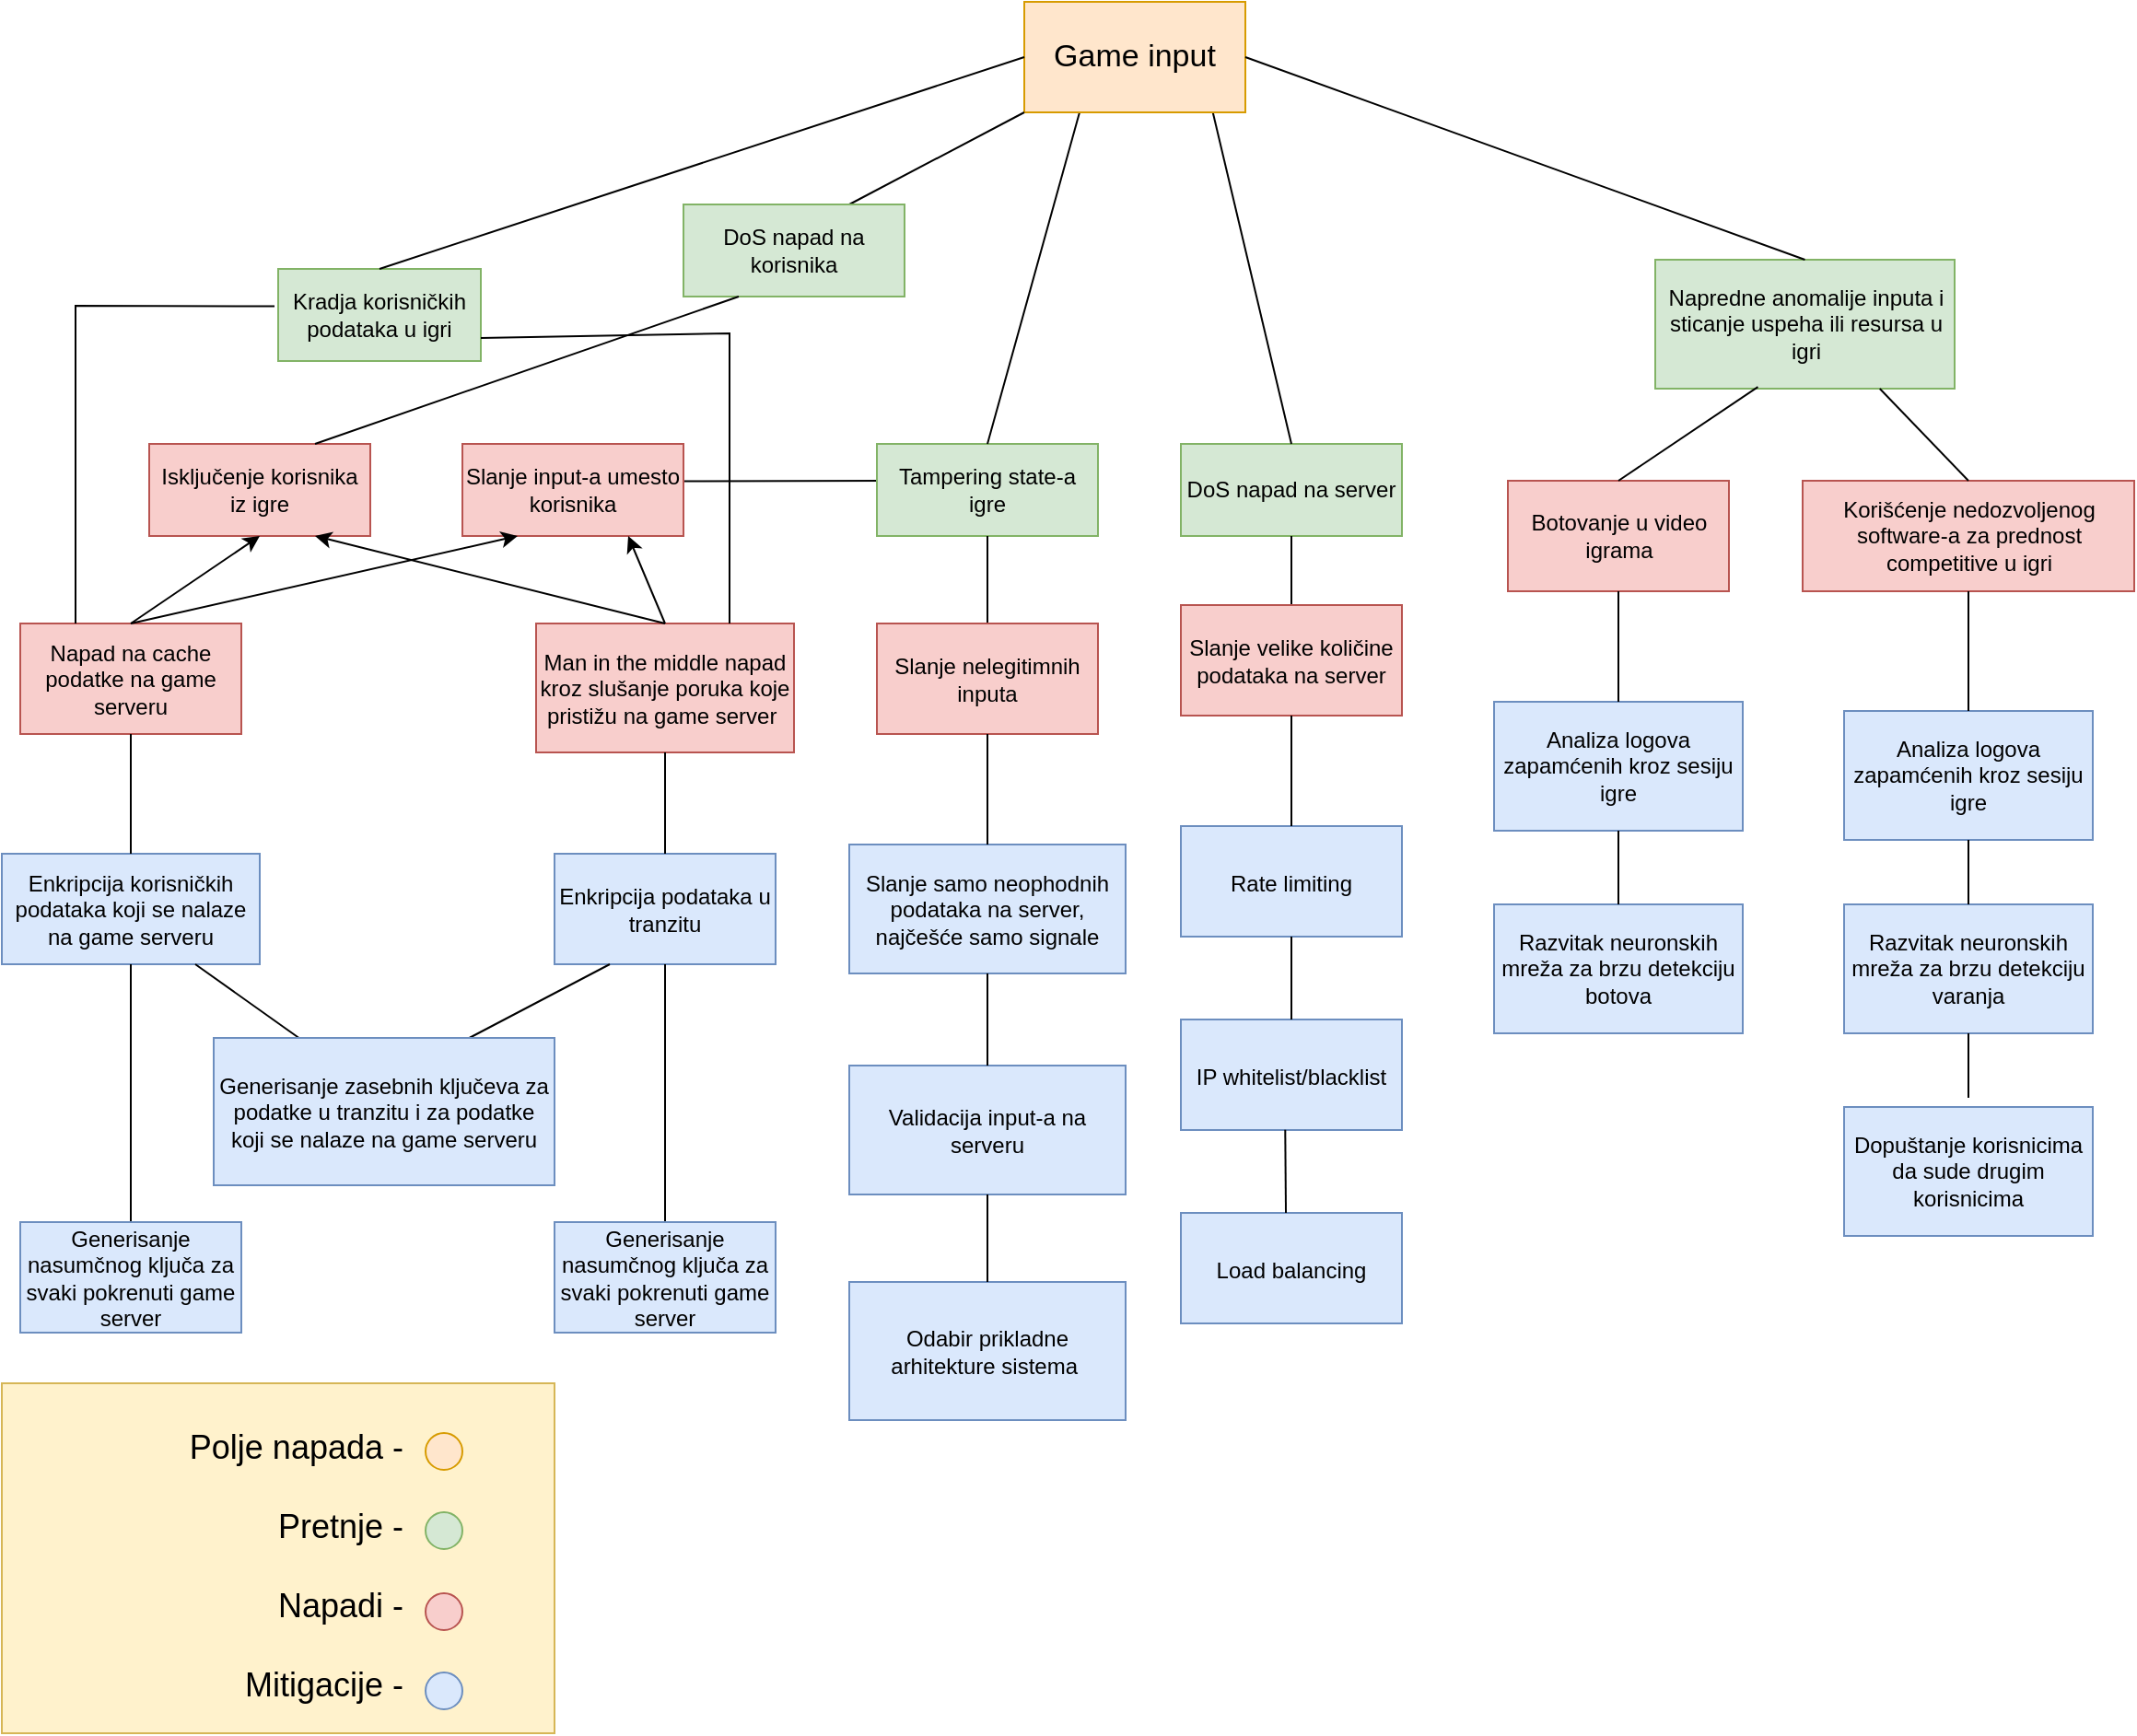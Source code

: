 <mxfile version="20.7.4" type="device"><diagram id="ZOQlB_Mt9HWbarl2ANAv" name="Page-1"><mxGraphModel dx="1036" dy="654" grid="1" gridSize="10" guides="1" tooltips="1" connect="1" arrows="1" fold="1" page="1" pageScale="1" pageWidth="827" pageHeight="1169" math="0" shadow="0"><root><mxCell id="0"/><mxCell id="1" parent="0"/><mxCell id="0WUM1Osx7CaV00O7eMay-1" value="Kradja korisničkih podataka u igri" style="rounded=0;whiteSpace=wrap;html=1;fillColor=#d5e8d4;strokeColor=#82b366;" parent="1" vertex="1"><mxGeometry x="200" y="155" width="110" height="50" as="geometry"/></mxCell><mxCell id="SLlcxkrM8nFNQHqiK386-20" style="edgeStyle=none;rounded=0;orthogonalLoop=1;jettySize=auto;html=1;exitX=0.997;exitY=0.406;exitDx=0;exitDy=0;entryX=0.042;entryY=0.4;entryDx=0;entryDy=0;strokeColor=#000000;endArrow=none;endFill=0;entryPerimeter=0;exitPerimeter=0;" parent="1" source="0WUM1Osx7CaV00O7eMay-2" target="0WUM1Osx7CaV00O7eMay-4" edge="1"><mxGeometry relative="1" as="geometry"/></mxCell><mxCell id="0WUM1Osx7CaV00O7eMay-2" value="Slanje input-a umesto korisnika" style="rounded=0;whiteSpace=wrap;html=1;fillColor=#f8cecc;strokeColor=#b85450;" parent="1" vertex="1"><mxGeometry x="300" y="250" width="120" height="50" as="geometry"/></mxCell><mxCell id="0WUM1Osx7CaV00O7eMay-4" value="Tampering state-a igre" style="rounded=0;whiteSpace=wrap;html=1;fillColor=#d5e8d4;strokeColor=#82b366;" parent="1" vertex="1"><mxGeometry x="525" y="250" width="120" height="50" as="geometry"/></mxCell><mxCell id="0WUM1Osx7CaV00O7eMay-5" value="Isključenje korisnika iz igre" style="rounded=0;whiteSpace=wrap;html=1;fillColor=#f8cecc;strokeColor=#b85450;" parent="1" vertex="1"><mxGeometry x="130" y="250" width="120" height="50" as="geometry"/></mxCell><mxCell id="0WUM1Osx7CaV00O7eMay-7" value="Man in the middle napad kroz slušanje poruka koje pristižu na game server&amp;nbsp;" style="rounded=0;whiteSpace=wrap;html=1;fillColor=#f8cecc;strokeColor=#b85450;" parent="1" vertex="1"><mxGeometry x="340" y="347.5" width="140" height="70" as="geometry"/></mxCell><mxCell id="0WUM1Osx7CaV00O7eMay-9" value="DoS napad na server" style="rounded=0;whiteSpace=wrap;html=1;fillColor=#d5e8d4;strokeColor=#82b366;" parent="1" vertex="1"><mxGeometry x="690" y="250" width="120" height="50" as="geometry"/></mxCell><mxCell id="0WUM1Osx7CaV00O7eMay-10" value="" style="endArrow=none;html=1;rounded=0;entryX=0.852;entryY=0.992;entryDx=0;entryDy=0;exitX=0.5;exitY=0;exitDx=0;exitDy=0;entryPerimeter=0;" parent="1" source="0WUM1Osx7CaV00O7eMay-9" target="0WUM1Osx7CaV00O7eMay-57" edge="1"><mxGeometry width="50" height="50" relative="1" as="geometry"><mxPoint x="420" y="305" as="sourcePoint"/><mxPoint x="632.5" y="215" as="targetPoint"/></mxGeometry></mxCell><mxCell id="0WUM1Osx7CaV00O7eMay-11" value="" style="endArrow=none;html=1;rounded=0;entryX=0.25;entryY=1;entryDx=0;entryDy=0;exitX=0.5;exitY=0;exitDx=0;exitDy=0;" parent="1" source="0WUM1Osx7CaV00O7eMay-4" target="0WUM1Osx7CaV00O7eMay-57" edge="1"><mxGeometry width="50" height="50" relative="1" as="geometry"><mxPoint x="420" y="305" as="sourcePoint"/><mxPoint x="683.46" y="215.7" as="targetPoint"/></mxGeometry></mxCell><mxCell id="0WUM1Osx7CaV00O7eMay-12" value="" style="endArrow=none;html=1;rounded=0;entryX=1;entryY=0.75;entryDx=0;entryDy=0;exitX=0.75;exitY=0;exitDx=0;exitDy=0;" parent="1" source="0WUM1Osx7CaV00O7eMay-7" target="0WUM1Osx7CaV00O7eMay-1" edge="1"><mxGeometry width="50" height="50" relative="1" as="geometry"><mxPoint x="320" y="325" as="sourcePoint"/><mxPoint x="510" y="305" as="targetPoint"/><Array as="points"><mxPoint x="445" y="190"/></Array></mxGeometry></mxCell><mxCell id="0WUM1Osx7CaV00O7eMay-15" value="Napredne anomalije inputa&amp;nbsp;i sticanje uspeha ili resursa u igri" style="rounded=0;whiteSpace=wrap;html=1;fillColor=#d5e8d4;strokeColor=#82b366;" parent="1" vertex="1"><mxGeometry x="947.5" y="150" width="162.5" height="70" as="geometry"/></mxCell><mxCell id="0WUM1Osx7CaV00O7eMay-16" value="Botovanje u video igrama" style="rounded=0;whiteSpace=wrap;html=1;fillColor=#f8cecc;strokeColor=#b85450;" parent="1" vertex="1"><mxGeometry x="867.5" y="270" width="120" height="60" as="geometry"/></mxCell><mxCell id="0WUM1Osx7CaV00O7eMay-17" value="Korišćenje nedozvoljenog software-a za prednost competitive u igri" style="rounded=0;whiteSpace=wrap;html=1;fillColor=#f8cecc;strokeColor=#b85450;" parent="1" vertex="1"><mxGeometry x="1027.5" y="270" width="180" height="60" as="geometry"/></mxCell><mxCell id="0WUM1Osx7CaV00O7eMay-18" value="" style="endArrow=none;html=1;rounded=0;entryX=0.343;entryY=0.987;entryDx=0;entryDy=0;entryPerimeter=0;exitX=0.5;exitY=0;exitDx=0;exitDy=0;" parent="1" source="0WUM1Osx7CaV00O7eMay-16" target="0WUM1Osx7CaV00O7eMay-15" edge="1"><mxGeometry width="50" height="50" relative="1" as="geometry"><mxPoint x="937.5" y="260" as="sourcePoint"/><mxPoint x="987.5" y="210" as="targetPoint"/></mxGeometry></mxCell><mxCell id="0WUM1Osx7CaV00O7eMay-19" value="" style="endArrow=none;html=1;rounded=0;entryX=0.75;entryY=1;entryDx=0;entryDy=0;exitX=0.5;exitY=0;exitDx=0;exitDy=0;" parent="1" source="0WUM1Osx7CaV00O7eMay-17" target="0WUM1Osx7CaV00O7eMay-15" edge="1"><mxGeometry width="50" height="50" relative="1" as="geometry"><mxPoint x="1077.5" y="275" as="sourcePoint"/><mxPoint x="927.5" y="345" as="targetPoint"/></mxGeometry></mxCell><mxCell id="0WUM1Osx7CaV00O7eMay-20" value="Enkripcija podataka u tranzitu" style="rounded=0;whiteSpace=wrap;html=1;fillColor=#dae8fc;strokeColor=#6c8ebf;" parent="1" vertex="1"><mxGeometry x="350" y="472.5" width="120" height="60" as="geometry"/></mxCell><mxCell id="0WUM1Osx7CaV00O7eMay-22" value="Napad na cache podatke na game serveru" style="rounded=0;whiteSpace=wrap;html=1;fillColor=#f8cecc;strokeColor=#b85450;" parent="1" vertex="1"><mxGeometry x="60" y="347.5" width="120" height="60" as="geometry"/></mxCell><mxCell id="0WUM1Osx7CaV00O7eMay-24" value="" style="endArrow=none;html=1;rounded=0;entryX=-0.018;entryY=0.405;entryDx=0;entryDy=0;entryPerimeter=0;exitX=0.25;exitY=0;exitDx=0;exitDy=0;" parent="1" source="0WUM1Osx7CaV00O7eMay-22" target="0WUM1Osx7CaV00O7eMay-1" edge="1"><mxGeometry width="50" height="50" relative="1" as="geometry"><mxPoint x="240" y="355" as="sourcePoint"/><mxPoint x="290" y="305" as="targetPoint"/><Array as="points"><mxPoint x="90" y="175"/></Array></mxGeometry></mxCell><mxCell id="0WUM1Osx7CaV00O7eMay-25" value="" style="endArrow=none;html=1;rounded=0;exitX=0.5;exitY=0;exitDx=0;exitDy=0;entryX=0.5;entryY=1;entryDx=0;entryDy=0;" parent="1" source="0WUM1Osx7CaV00O7eMay-20" target="0WUM1Osx7CaV00O7eMay-7" edge="1"><mxGeometry width="50" height="50" relative="1" as="geometry"><mxPoint x="240" y="452.5" as="sourcePoint"/><mxPoint x="410" y="422.5" as="targetPoint"/></mxGeometry></mxCell><mxCell id="0WUM1Osx7CaV00O7eMay-26" value="" style="endArrow=classic;html=1;rounded=0;entryX=0.75;entryY=1;entryDx=0;entryDy=0;exitX=0.5;exitY=0;exitDx=0;exitDy=0;" parent="1" source="0WUM1Osx7CaV00O7eMay-7" target="0WUM1Osx7CaV00O7eMay-2" edge="1"><mxGeometry width="50" height="50" relative="1" as="geometry"><mxPoint x="250" y="325" as="sourcePoint"/><mxPoint x="300" y="275" as="targetPoint"/></mxGeometry></mxCell><mxCell id="0WUM1Osx7CaV00O7eMay-28" value="" style="endArrow=classic;html=1;rounded=0;entryX=0.25;entryY=1;entryDx=0;entryDy=0;exitX=0.5;exitY=0;exitDx=0;exitDy=0;" parent="1" source="0WUM1Osx7CaV00O7eMay-22" target="0WUM1Osx7CaV00O7eMay-2" edge="1"><mxGeometry width="50" height="50" relative="1" as="geometry"><mxPoint x="250" y="325" as="sourcePoint"/><mxPoint x="300" y="275" as="targetPoint"/></mxGeometry></mxCell><mxCell id="0WUM1Osx7CaV00O7eMay-30" value="Enkripcija korisničkih podataka koji se nalaze na game serveru" style="rounded=0;whiteSpace=wrap;html=1;fillColor=#dae8fc;strokeColor=#6c8ebf;" parent="1" vertex="1"><mxGeometry x="50" y="472.5" width="140" height="60" as="geometry"/></mxCell><mxCell id="0WUM1Osx7CaV00O7eMay-31" value="" style="endArrow=none;html=1;rounded=0;entryX=0.5;entryY=1;entryDx=0;entryDy=0;exitX=0.5;exitY=0;exitDx=0;exitDy=0;" parent="1" source="0WUM1Osx7CaV00O7eMay-30" target="0WUM1Osx7CaV00O7eMay-22" edge="1"><mxGeometry width="50" height="50" relative="1" as="geometry"><mxPoint x="200" y="472.5" as="sourcePoint"/><mxPoint x="250" y="422.5" as="targetPoint"/></mxGeometry></mxCell><mxCell id="0WUM1Osx7CaV00O7eMay-32" value="Generisanje nasumčnog ključa za svaki pokrenuti game server" style="rounded=0;whiteSpace=wrap;html=1;" parent="1" vertex="1"><mxGeometry x="350" y="672.5" width="120" height="60" as="geometry"/></mxCell><mxCell id="0WUM1Osx7CaV00O7eMay-33" value="" style="endArrow=none;html=1;rounded=0;entryX=0.5;entryY=1;entryDx=0;entryDy=0;exitX=0.5;exitY=0;exitDx=0;exitDy=0;" parent="1" source="0WUM1Osx7CaV00O7eMay-32" target="0WUM1Osx7CaV00O7eMay-20" edge="1"><mxGeometry width="50" height="50" relative="1" as="geometry"><mxPoint x="250" y="502.5" as="sourcePoint"/><mxPoint x="300" y="452.5" as="targetPoint"/></mxGeometry></mxCell><mxCell id="0WUM1Osx7CaV00O7eMay-34" value="" style="endArrow=none;html=1;rounded=0;entryX=0.5;entryY=1;entryDx=0;entryDy=0;exitX=0.5;exitY=0;exitDx=0;exitDy=0;" parent="1" source="0WUM1Osx7CaV00O7eMay-35" target="0WUM1Osx7CaV00O7eMay-30" edge="1"><mxGeometry width="50" height="50" relative="1" as="geometry"><mxPoint x="420" y="582.5" as="sourcePoint"/><mxPoint x="420" y="542.5" as="targetPoint"/></mxGeometry></mxCell><mxCell id="0WUM1Osx7CaV00O7eMay-35" value="Generisanje nasumčnog ključa za svaki pokrenuti game server" style="rounded=0;whiteSpace=wrap;html=1;" parent="1" vertex="1"><mxGeometry x="60" y="672.5" width="120" height="60" as="geometry"/></mxCell><mxCell id="0WUM1Osx7CaV00O7eMay-36" value="Generisanje zasebnih ključeva za podatke u tranzitu i za podatke koji se nalaze na game serveru" style="rounded=0;whiteSpace=wrap;html=1;" parent="1" vertex="1"><mxGeometry x="165" y="572.5" width="185" height="80" as="geometry"/></mxCell><mxCell id="0WUM1Osx7CaV00O7eMay-37" value="" style="endArrow=none;html=1;rounded=0;entryX=0.25;entryY=1;entryDx=0;entryDy=0;exitX=0.75;exitY=0;exitDx=0;exitDy=0;" parent="1" source="0WUM1Osx7CaV00O7eMay-36" target="0WUM1Osx7CaV00O7eMay-20" edge="1"><mxGeometry width="50" height="50" relative="1" as="geometry"><mxPoint x="250" y="542.5" as="sourcePoint"/><mxPoint x="300" y="492.5" as="targetPoint"/></mxGeometry></mxCell><mxCell id="0WUM1Osx7CaV00O7eMay-38" value="" style="endArrow=none;html=1;rounded=0;entryX=0.75;entryY=1;entryDx=0;entryDy=0;exitX=0.25;exitY=0;exitDx=0;exitDy=0;" parent="1" source="0WUM1Osx7CaV00O7eMay-36" target="0WUM1Osx7CaV00O7eMay-30" edge="1"><mxGeometry width="50" height="50" relative="1" as="geometry"><mxPoint x="250" y="542.5" as="sourcePoint"/><mxPoint x="300" y="492.5" as="targetPoint"/></mxGeometry></mxCell><mxCell id="0WUM1Osx7CaV00O7eMay-39" value="Generisanje nasumčnog ključa za svaki pokrenuti game server" style="rounded=0;whiteSpace=wrap;html=1;fillColor=#dae8fc;strokeColor=#6c8ebf;" parent="1" vertex="1"><mxGeometry x="60" y="672.5" width="120" height="60" as="geometry"/></mxCell><mxCell id="0WUM1Osx7CaV00O7eMay-40" value="Generisanje zasebnih ključeva za podatke u tranzitu i za podatke koji se nalaze na game serveru" style="rounded=0;whiteSpace=wrap;html=1;fillColor=#dae8fc;strokeColor=#6c8ebf;" parent="1" vertex="1"><mxGeometry x="165" y="572.5" width="185" height="80" as="geometry"/></mxCell><mxCell id="0WUM1Osx7CaV00O7eMay-41" value="Generisanje nasumčnog ključa za svaki pokrenuti game server" style="rounded=0;whiteSpace=wrap;html=1;fillColor=#dae8fc;strokeColor=#6c8ebf;" parent="1" vertex="1"><mxGeometry x="350" y="672.5" width="120" height="60" as="geometry"/></mxCell><mxCell id="0WUM1Osx7CaV00O7eMay-42" value="Slanje samo neophodnih podataka na server, najčešće samo signale" style="rounded=0;whiteSpace=wrap;html=1;fillColor=#dae8fc;strokeColor=#6c8ebf;" parent="1" vertex="1"><mxGeometry x="510" y="467.5" width="150" height="70" as="geometry"/></mxCell><mxCell id="0WUM1Osx7CaV00O7eMay-43" value="Validacija input-a na serveru" style="rounded=0;whiteSpace=wrap;html=1;fillColor=#dae8fc;strokeColor=#6c8ebf;" parent="1" vertex="1"><mxGeometry x="510" y="587.5" width="150" height="70" as="geometry"/></mxCell><mxCell id="0WUM1Osx7CaV00O7eMay-44" value="" style="endArrow=none;html=1;rounded=0;entryX=0.5;entryY=1;entryDx=0;entryDy=0;startArrow=none;exitX=0.5;exitY=0;exitDx=0;exitDy=0;" parent="1" source="SLlcxkrM8nFNQHqiK386-3" target="0WUM1Osx7CaV00O7eMay-4" edge="1"><mxGeometry width="50" height="50" relative="1" as="geometry"><mxPoint x="610" y="400" as="sourcePoint"/><mxPoint x="560" y="435" as="targetPoint"/></mxGeometry></mxCell><mxCell id="0WUM1Osx7CaV00O7eMay-45" value="" style="endArrow=none;html=1;rounded=0;entryX=0.5;entryY=1;entryDx=0;entryDy=0;exitX=0.5;exitY=0;exitDx=0;exitDy=0;" parent="1" source="0WUM1Osx7CaV00O7eMay-43" target="0WUM1Osx7CaV00O7eMay-42" edge="1"><mxGeometry width="50" height="50" relative="1" as="geometry"><mxPoint x="593.25" y="492.5" as="sourcePoint"/><mxPoint x="590" y="427.5" as="targetPoint"/></mxGeometry></mxCell><mxCell id="0WUM1Osx7CaV00O7eMay-46" value="Analiza logova zapamćenih kroz sesiju igre" style="rounded=0;whiteSpace=wrap;html=1;fillColor=#dae8fc;strokeColor=#6c8ebf;" parent="1" vertex="1"><mxGeometry x="860" y="390" width="135" height="70" as="geometry"/></mxCell><mxCell id="0WUM1Osx7CaV00O7eMay-47" value="Analiza logova zapamćenih kroz sesiju igre" style="rounded=0;whiteSpace=wrap;html=1;fillColor=#dae8fc;strokeColor=#6c8ebf;" parent="1" vertex="1"><mxGeometry x="1050" y="395" width="135" height="70" as="geometry"/></mxCell><mxCell id="0WUM1Osx7CaV00O7eMay-48" value="Razvitak neuronskih mreža za brzu detekciju botova" style="rounded=0;whiteSpace=wrap;html=1;fillColor=#dae8fc;strokeColor=#6c8ebf;" parent="1" vertex="1"><mxGeometry x="860" y="500" width="135" height="70" as="geometry"/></mxCell><mxCell id="0WUM1Osx7CaV00O7eMay-49" value="Razvitak neuronskih mreža za brzu detekciju varanja" style="rounded=0;whiteSpace=wrap;html=1;fillColor=#dae8fc;strokeColor=#6c8ebf;" parent="1" vertex="1"><mxGeometry x="1050" y="500" width="135" height="70" as="geometry"/></mxCell><mxCell id="0WUM1Osx7CaV00O7eMay-50" value="Dopuštanje korisnicima da sude drugim korisnicima" style="rounded=0;whiteSpace=wrap;html=1;fillColor=#dae8fc;strokeColor=#6c8ebf;" parent="1" vertex="1"><mxGeometry x="1050" y="610" width="135" height="70" as="geometry"/></mxCell><mxCell id="0WUM1Osx7CaV00O7eMay-51" value="" style="endArrow=none;html=1;rounded=0;entryX=0.5;entryY=1;entryDx=0;entryDy=0;exitX=0.5;exitY=0;exitDx=0;exitDy=0;" parent="1" source="0WUM1Osx7CaV00O7eMay-47" target="0WUM1Osx7CaV00O7eMay-17" edge="1"><mxGeometry width="50" height="50" relative="1" as="geometry"><mxPoint x="977.5" y="565" as="sourcePoint"/><mxPoint x="1027.5" y="515" as="targetPoint"/></mxGeometry></mxCell><mxCell id="0WUM1Osx7CaV00O7eMay-52" value="" style="endArrow=none;html=1;rounded=0;entryX=0.5;entryY=1;entryDx=0;entryDy=0;exitX=0.5;exitY=0;exitDx=0;exitDy=0;" parent="1" source="0WUM1Osx7CaV00O7eMay-49" target="0WUM1Osx7CaV00O7eMay-47" edge="1"><mxGeometry width="50" height="50" relative="1" as="geometry"><mxPoint x="977.5" y="565" as="sourcePoint"/><mxPoint x="1027.5" y="515" as="targetPoint"/></mxGeometry></mxCell><mxCell id="0WUM1Osx7CaV00O7eMay-54" value="" style="endArrow=none;html=1;rounded=0;entryX=0.5;entryY=1;entryDx=0;entryDy=0;" parent="1" target="0WUM1Osx7CaV00O7eMay-49" edge="1"><mxGeometry width="50" height="50" relative="1" as="geometry"><mxPoint x="1117.5" y="605" as="sourcePoint"/><mxPoint x="1027.5" y="515" as="targetPoint"/></mxGeometry></mxCell><mxCell id="0WUM1Osx7CaV00O7eMay-55" value="" style="endArrow=none;html=1;rounded=0;entryX=0.5;entryY=1;entryDx=0;entryDy=0;exitX=0.5;exitY=0;exitDx=0;exitDy=0;" parent="1" source="0WUM1Osx7CaV00O7eMay-46" target="0WUM1Osx7CaV00O7eMay-16" edge="1"><mxGeometry width="50" height="50" relative="1" as="geometry"><mxPoint x="977.5" y="565" as="sourcePoint"/><mxPoint x="1027.5" y="515" as="targetPoint"/></mxGeometry></mxCell><mxCell id="0WUM1Osx7CaV00O7eMay-56" value="" style="endArrow=none;html=1;rounded=0;entryX=0.5;entryY=1;entryDx=0;entryDy=0;exitX=0.5;exitY=0;exitDx=0;exitDy=0;" parent="1" source="0WUM1Osx7CaV00O7eMay-48" target="0WUM1Osx7CaV00O7eMay-46" edge="1"><mxGeometry width="50" height="50" relative="1" as="geometry"><mxPoint x="977.5" y="565" as="sourcePoint"/><mxPoint x="1027.5" y="515" as="targetPoint"/></mxGeometry></mxCell><mxCell id="0WUM1Osx7CaV00O7eMay-57" value="&lt;font style=&quot;font-size: 17px;&quot;&gt;Game input&lt;/font&gt;" style="rounded=0;whiteSpace=wrap;html=1;fillColor=#ffe6cc;strokeColor=#d79b00;" parent="1" vertex="1"><mxGeometry x="605" y="10" width="120" height="60" as="geometry"/></mxCell><mxCell id="0WUM1Osx7CaV00O7eMay-58" value="" style="endArrow=none;html=1;rounded=0;fontSize=17;entryX=0;entryY=0.5;entryDx=0;entryDy=0;exitX=0.5;exitY=0;exitDx=0;exitDy=0;" parent="1" source="0WUM1Osx7CaV00O7eMay-1" target="0WUM1Osx7CaV00O7eMay-57" edge="1"><mxGeometry width="50" height="50" relative="1" as="geometry"><mxPoint x="600" y="360" as="sourcePoint"/><mxPoint x="650" y="310" as="targetPoint"/></mxGeometry></mxCell><mxCell id="0WUM1Osx7CaV00O7eMay-61" value="" style="endArrow=none;html=1;rounded=0;fontSize=17;entryX=1;entryY=0.5;entryDx=0;entryDy=0;exitX=0.5;exitY=0;exitDx=0;exitDy=0;" parent="1" source="0WUM1Osx7CaV00O7eMay-15" target="0WUM1Osx7CaV00O7eMay-57" edge="1"><mxGeometry width="50" height="50" relative="1" as="geometry"><mxPoint x="600" y="360" as="sourcePoint"/><mxPoint x="650" y="310" as="targetPoint"/></mxGeometry></mxCell><mxCell id="0WUM1Osx7CaV00O7eMay-62" value="&lt;font style=&quot;font-size: 12px;&quot;&gt;Rate limiting&lt;/font&gt;" style="rounded=0;whiteSpace=wrap;html=1;fontSize=17;fillColor=#dae8fc;strokeColor=#6c8ebf;" parent="1" vertex="1"><mxGeometry x="690" y="457.5" width="120" height="60" as="geometry"/></mxCell><mxCell id="0WUM1Osx7CaV00O7eMay-63" value="&lt;font style=&quot;font-size: 12px;&quot;&gt;IP whitelist/blacklist&lt;/font&gt;" style="rounded=0;whiteSpace=wrap;html=1;fontSize=17;fillColor=#dae8fc;strokeColor=#6c8ebf;" parent="1" vertex="1"><mxGeometry x="690" y="562.5" width="120" height="60" as="geometry"/></mxCell><mxCell id="0WUM1Osx7CaV00O7eMay-64" value="&lt;font style=&quot;font-size: 12px;&quot;&gt;Load balancing&lt;/font&gt;" style="rounded=0;whiteSpace=wrap;html=1;fontSize=17;fillColor=#dae8fc;strokeColor=#6c8ebf;" parent="1" vertex="1"><mxGeometry x="690" y="667.5" width="120" height="60" as="geometry"/></mxCell><mxCell id="0WUM1Osx7CaV00O7eMay-65" value="" style="endArrow=none;html=1;rounded=0;fontSize=12;entryX=0.5;entryY=1;entryDx=0;entryDy=0;startArrow=none;" parent="1" source="SLlcxkrM8nFNQHqiK386-1" target="0WUM1Osx7CaV00O7eMay-9" edge="1"><mxGeometry width="50" height="50" relative="1" as="geometry"><mxPoint x="750" y="340" as="sourcePoint"/><mxPoint x="790" y="430" as="targetPoint"/></mxGeometry></mxCell><mxCell id="0WUM1Osx7CaV00O7eMay-66" value="" style="endArrow=none;html=1;rounded=0;fontSize=12;entryX=0.5;entryY=1;entryDx=0;entryDy=0;exitX=0.5;exitY=0;exitDx=0;exitDy=0;" parent="1" source="0WUM1Osx7CaV00O7eMay-63" target="0WUM1Osx7CaV00O7eMay-62" edge="1"><mxGeometry width="50" height="50" relative="1" as="geometry"><mxPoint x="750" y="557.5" as="sourcePoint"/><mxPoint x="790" y="547.5" as="targetPoint"/></mxGeometry></mxCell><mxCell id="0WUM1Osx7CaV00O7eMay-67" value="" style="endArrow=none;html=1;rounded=0;fontSize=12;entryX=0.472;entryY=0.998;entryDx=0;entryDy=0;entryPerimeter=0;" parent="1" target="0WUM1Osx7CaV00O7eMay-63" edge="1"><mxGeometry width="50" height="50" relative="1" as="geometry"><mxPoint x="747" y="667.5" as="sourcePoint"/><mxPoint x="760" y="527.5" as="targetPoint"/></mxGeometry></mxCell><mxCell id="0WUM1Osx7CaV00O7eMay-68" value="" style="rounded=0;whiteSpace=wrap;html=1;fontSize=12;fillColor=#fff2cc;strokeColor=#d6b656;" parent="1" vertex="1"><mxGeometry x="50" y="760" width="300" height="190" as="geometry"/></mxCell><mxCell id="0WUM1Osx7CaV00O7eMay-69" value="&lt;div style=&quot;font-size: 18px;&quot;&gt;&lt;span style=&quot;background-color: initial;&quot;&gt;&lt;font style=&quot;font-size: 18px;&quot;&gt;Polje napada -&lt;/font&gt;&lt;/span&gt;&lt;/div&gt;&lt;font style=&quot;font-size: 18px;&quot;&gt;&lt;div style=&quot;&quot;&gt;&lt;br&gt;&lt;/div&gt;&lt;div style=&quot;&quot;&gt;&lt;span style=&quot;background-color: initial;&quot;&gt;Pretnje -&lt;/span&gt;&lt;/div&gt;&lt;div style=&quot;&quot;&gt;&lt;br&gt;&lt;/div&gt;&lt;div style=&quot;&quot;&gt;&lt;span style=&quot;background-color: initial;&quot;&gt;Napadi -&lt;/span&gt;&lt;/div&gt;&lt;div style=&quot;&quot;&gt;&lt;br&gt;&lt;/div&gt;&lt;div style=&quot;&quot;&gt;&lt;span style=&quot;background-color: initial;&quot;&gt;Mitigacije -&lt;/span&gt;&lt;/div&gt;&lt;/font&gt;" style="text;html=1;strokeColor=none;fillColor=none;align=right;verticalAlign=middle;whiteSpace=wrap;rounded=0;fontSize=12;" parent="1" vertex="1"><mxGeometry x="60" y="780" width="210" height="160" as="geometry"/></mxCell><mxCell id="0WUM1Osx7CaV00O7eMay-70" value="" style="ellipse;whiteSpace=wrap;html=1;aspect=fixed;fontSize=20;fillColor=#ffe6cc;strokeColor=#d79b00;" parent="1" vertex="1"><mxGeometry x="280" y="787" width="20" height="20" as="geometry"/></mxCell><mxCell id="0WUM1Osx7CaV00O7eMay-71" value="" style="ellipse;whiteSpace=wrap;html=1;aspect=fixed;fontSize=20;fillColor=#d5e8d4;strokeColor=#82b366;" parent="1" vertex="1"><mxGeometry x="280" y="830" width="20" height="20" as="geometry"/></mxCell><mxCell id="0WUM1Osx7CaV00O7eMay-72" value="" style="ellipse;whiteSpace=wrap;html=1;aspect=fixed;fontSize=20;fillColor=#f8cecc;strokeColor=#b85450;" parent="1" vertex="1"><mxGeometry x="280" y="874" width="20" height="20" as="geometry"/></mxCell><mxCell id="0WUM1Osx7CaV00O7eMay-75" value="" style="ellipse;whiteSpace=wrap;html=1;aspect=fixed;fontSize=20;fillColor=#dae8fc;strokeColor=#6c8ebf;" parent="1" vertex="1"><mxGeometry x="280" y="917" width="20" height="20" as="geometry"/></mxCell><mxCell id="pLcM7V2JeuKfhGsjA8ug-1" value="Odabir prikladne arhitekture sistema&amp;nbsp;" style="rounded=0;whiteSpace=wrap;html=1;fillColor=#dae8fc;strokeColor=#6c8ebf;" parent="1" vertex="1"><mxGeometry x="510" y="705" width="150" height="75" as="geometry"/></mxCell><mxCell id="pLcM7V2JeuKfhGsjA8ug-2" value="" style="endArrow=none;html=1;rounded=0;entryX=0.5;entryY=1;entryDx=0;entryDy=0;exitX=0.5;exitY=0;exitDx=0;exitDy=0;" parent="1" source="pLcM7V2JeuKfhGsjA8ug-1" target="0WUM1Osx7CaV00O7eMay-43" edge="1"><mxGeometry width="50" height="50" relative="1" as="geometry"><mxPoint x="350" y="547.5" as="sourcePoint"/><mxPoint x="400" y="497.5" as="targetPoint"/></mxGeometry></mxCell><mxCell id="SLlcxkrM8nFNQHqiK386-1" value="Slanje velike količine podataka na server" style="rounded=0;whiteSpace=wrap;html=1;fillColor=#f8cecc;strokeColor=#b85450;" parent="1" vertex="1"><mxGeometry x="690" y="337.5" width="120" height="60" as="geometry"/></mxCell><mxCell id="SLlcxkrM8nFNQHqiK386-2" value="" style="endArrow=none;html=1;rounded=0;fontSize=12;entryX=0.5;entryY=1;entryDx=0;entryDy=0;exitX=0.5;exitY=0;exitDx=0;exitDy=0;" parent="1" source="0WUM1Osx7CaV00O7eMay-62" target="SLlcxkrM8nFNQHqiK386-1" edge="1"><mxGeometry width="50" height="50" relative="1" as="geometry"><mxPoint x="750" y="287.5" as="sourcePoint"/><mxPoint x="750" y="127.5" as="targetPoint"/></mxGeometry></mxCell><mxCell id="SLlcxkrM8nFNQHqiK386-3" value="&lt;div style=&quot;&quot;&gt;&lt;span style=&quot;background-color: initial;&quot;&gt;Slanje nelegitimnih inputa&lt;/span&gt;&lt;/div&gt;" style="rounded=0;whiteSpace=wrap;html=1;fillColor=#f8cecc;strokeColor=#b85450;align=center;" parent="1" vertex="1"><mxGeometry x="525" y="347.5" width="120" height="60" as="geometry"/></mxCell><mxCell id="SLlcxkrM8nFNQHqiK386-4" value="" style="endArrow=none;html=1;rounded=0;entryX=0.5;entryY=1;entryDx=0;entryDy=0;exitX=0.5;exitY=1;exitDx=0;exitDy=0;" parent="1" source="SLlcxkrM8nFNQHqiK386-3" target="SLlcxkrM8nFNQHqiK386-3" edge="1"><mxGeometry width="50" height="50" relative="1" as="geometry"><mxPoint x="585.0" y="297.5" as="sourcePoint"/><mxPoint x="585.0" y="132.5" as="targetPoint"/><Array as="points"><mxPoint x="585" y="467.5"/></Array></mxGeometry></mxCell><mxCell id="SLlcxkrM8nFNQHqiK386-15" style="rounded=0;orthogonalLoop=1;jettySize=auto;html=1;exitX=0.75;exitY=0;exitDx=0;exitDy=0;entryX=0;entryY=1;entryDx=0;entryDy=0;strokeColor=#000000;endArrow=none;endFill=0;" parent="1" source="SLlcxkrM8nFNQHqiK386-14" target="0WUM1Osx7CaV00O7eMay-57" edge="1"><mxGeometry relative="1" as="geometry"/></mxCell><mxCell id="SLlcxkrM8nFNQHqiK386-14" value="DoS napad na korisnika" style="rounded=0;whiteSpace=wrap;html=1;fillColor=#d5e8d4;strokeColor=#82b366;" parent="1" vertex="1"><mxGeometry x="420" y="120" width="120" height="50" as="geometry"/></mxCell><mxCell id="SLlcxkrM8nFNQHqiK386-16" style="edgeStyle=none;rounded=0;orthogonalLoop=1;jettySize=auto;html=1;exitX=0.5;exitY=1;exitDx=0;exitDy=0;strokeColor=#000000;endArrow=none;endFill=0;" parent="1" source="SLlcxkrM8nFNQHqiK386-14" target="SLlcxkrM8nFNQHqiK386-14" edge="1"><mxGeometry relative="1" as="geometry"/></mxCell><mxCell id="SLlcxkrM8nFNQHqiK386-17" value="" style="endArrow=none;html=1;rounded=0;strokeColor=#000000;entryX=0.25;entryY=1;entryDx=0;entryDy=0;exitX=0.75;exitY=0;exitDx=0;exitDy=0;" parent="1" source="0WUM1Osx7CaV00O7eMay-5" target="SLlcxkrM8nFNQHqiK386-14" edge="1"><mxGeometry width="50" height="50" relative="1" as="geometry"><mxPoint x="450" y="320" as="sourcePoint"/><mxPoint x="500" y="270" as="targetPoint"/></mxGeometry></mxCell><mxCell id="SLlcxkrM8nFNQHqiK386-18" value="" style="endArrow=classic;html=1;rounded=0;strokeColor=#000000;entryX=0.75;entryY=1;entryDx=0;entryDy=0;exitX=0.5;exitY=0;exitDx=0;exitDy=0;" parent="1" source="0WUM1Osx7CaV00O7eMay-7" target="0WUM1Osx7CaV00O7eMay-5" edge="1"><mxGeometry width="50" height="50" relative="1" as="geometry"><mxPoint x="450" y="320" as="sourcePoint"/><mxPoint x="500" y="270" as="targetPoint"/></mxGeometry></mxCell><mxCell id="SLlcxkrM8nFNQHqiK386-19" value="" style="endArrow=classic;html=1;rounded=0;strokeColor=#000000;entryX=0.5;entryY=1;entryDx=0;entryDy=0;exitX=0.5;exitY=0;exitDx=0;exitDy=0;" parent="1" source="0WUM1Osx7CaV00O7eMay-22" target="0WUM1Osx7CaV00O7eMay-5" edge="1"><mxGeometry width="50" height="50" relative="1" as="geometry"><mxPoint x="450" y="320" as="sourcePoint"/><mxPoint x="500" y="270" as="targetPoint"/></mxGeometry></mxCell></root></mxGraphModel></diagram></mxfile>